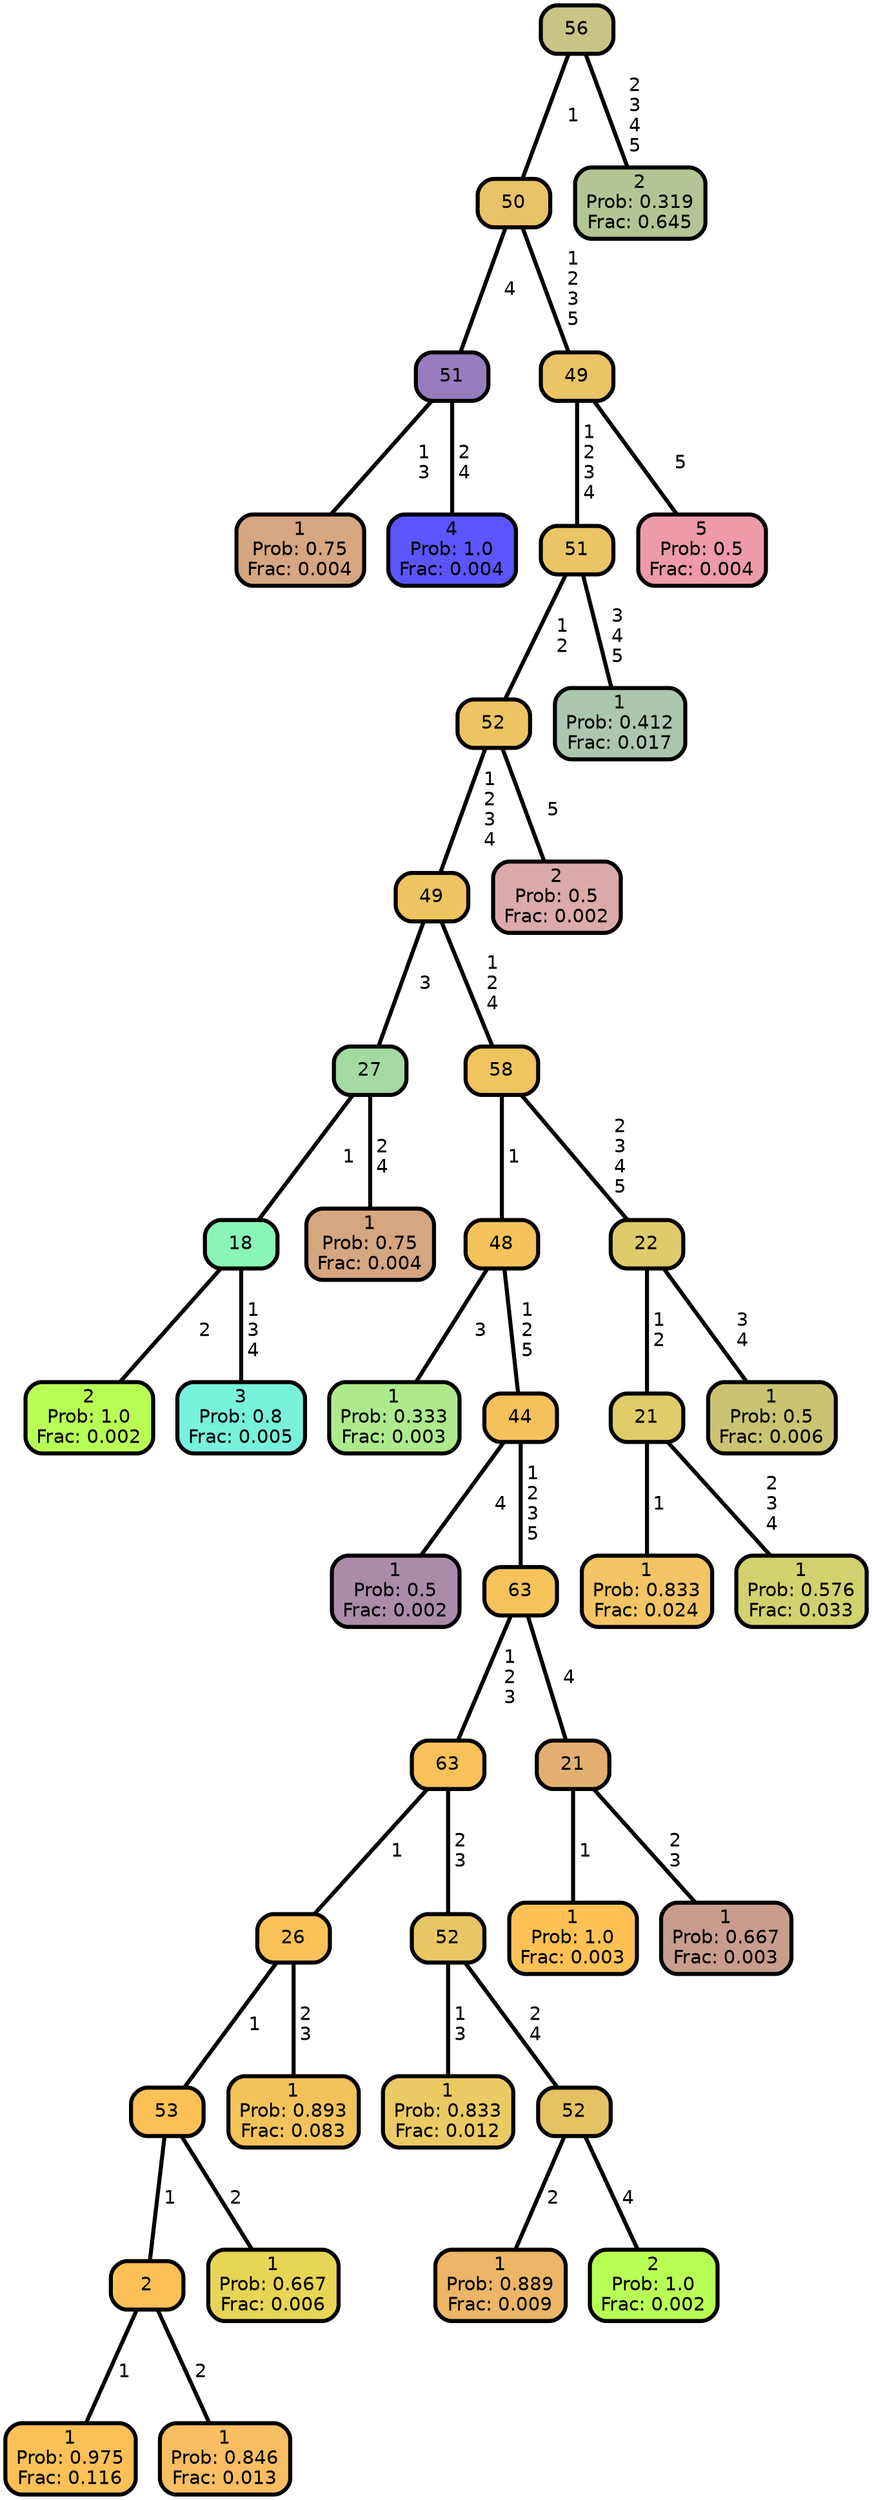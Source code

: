 graph Tree {
node [shape=box, style="filled, rounded",color="black",penwidth="3",fontcolor="black",                 fontname=helvetica] ;
graph [ranksep="0 equally", splines=straight,                 bgcolor=transparent, dpi=200] ;
edge [fontname=helvetica, color=black] ;
0 [label="1
Prob: 0.75
Frac: 0.004", fillcolor="#d5a67f"] ;
1 [label="51", fillcolor="#977dbf"] ;
2 [label="4
Prob: 1.0
Frac: 0.004", fillcolor="#5a55ff"] ;
3 [label="50", fillcolor="#e8c267"] ;
4 [label="2
Prob: 1.0
Frac: 0.002", fillcolor="#b8ff55"] ;
5 [label="18", fillcolor="#89f6b6"] ;
6 [label="3
Prob: 0.8
Frac: 0.005", fillcolor="#77f2dd"] ;
7 [label="27", fillcolor="#a5d9a2"] ;
8 [label="1
Prob: 0.75
Frac: 0.004", fillcolor="#d5a67f"] ;
9 [label="49", fillcolor="#edc460"] ;
10 [label="1
Prob: 0.333
Frac: 0.003", fillcolor="#aeea8d"] ;
11 [label="48", fillcolor="#f4c25b"] ;
12 [label="1
Prob: 0.5
Frac: 0.002", fillcolor="#ac8baa"] ;
13 [label="44", fillcolor="#f5c15b"] ;
14 [label="1
Prob: 0.975
Frac: 0.116", fillcolor="#fcc156"] ;
15 [label="2", fillcolor="#fcc057"] ;
16 [label="1
Prob: 0.846
Frac: 0.013", fillcolor="#f9bd62"] ;
17 [label="53", fillcolor="#fbc157"] ;
18 [label="1
Prob: 0.667
Frac: 0.006", fillcolor="#e7d555"] ;
19 [label="26", fillcolor="#f8c258"] ;
20 [label="1
Prob: 0.893
Frac: 0.083", fillcolor="#f3c35b"] ;
21 [label="63", fillcolor="#f6c259"] ;
22 [label="1
Prob: 0.833
Frac: 0.012", fillcolor="#eacb63"] ;
23 [label="52", fillcolor="#e7c763"] ;
24 [label="1
Prob: 0.889
Frac: 0.009", fillcolor="#ecb567"] ;
25 [label="52", fillcolor="#e3c264"] ;
26 [label="2
Prob: 1.0
Frac: 0.002", fillcolor="#b8ff55"] ;
27 [label="63", fillcolor="#f6c25a"] ;
28 [label="1
Prob: 1.0
Frac: 0.003", fillcolor="#ffc155"] ;
29 [label="21", fillcolor="#e3af71"] ;
30 [label="1
Prob: 0.667
Frac: 0.003", fillcolor="#c89d8d"] ;
31 [label="58", fillcolor="#f0c45e"] ;
32 [label="1
Prob: 0.833
Frac: 0.024", fillcolor="#f2c463"] ;
33 [label="21", fillcolor="#dfcb69"] ;
34 [label="1
Prob: 0.576
Frac: 0.033", fillcolor="#d2d16e"] ;
35 [label="22", fillcolor="#ddca6a"] ;
36 [label="1
Prob: 0.5
Frac: 0.006", fillcolor="#cbc371"] ;
37 [label="52", fillcolor="#edc461"] ;
38 [label="2
Prob: 0.5
Frac: 0.002", fillcolor="#dbaaaa"] ;
39 [label="51", fillcolor="#eac465"] ;
40 [label="1
Prob: 0.412
Frac: 0.017", fillcolor="#abc7af"] ;
41 [label="49", fillcolor="#eac465"] ;
42 [label="5
Prob: 0.5
Frac: 0.004", fillcolor="#ed9aaa"] ;
43 [label="56", fillcolor="#c7c485"] ;
44 [label="2
Prob: 0.319
Frac: 0.645", fillcolor="#b4c595"] ;
1 -- 0 [label=" 1\n 3",penwidth=3] ;
1 -- 2 [label=" 2\n 4",penwidth=3] ;
3 -- 1 [label=" 4",penwidth=3] ;
3 -- 41 [label=" 1\n 2\n 3\n 5",penwidth=3] ;
5 -- 4 [label=" 2",penwidth=3] ;
5 -- 6 [label=" 1\n 3\n 4",penwidth=3] ;
7 -- 5 [label=" 1",penwidth=3] ;
7 -- 8 [label=" 2\n 4",penwidth=3] ;
9 -- 7 [label=" 3",penwidth=3] ;
9 -- 31 [label=" 1\n 2\n 4",penwidth=3] ;
11 -- 10 [label=" 3",penwidth=3] ;
11 -- 13 [label=" 1\n 2\n 5",penwidth=3] ;
13 -- 12 [label=" 4",penwidth=3] ;
13 -- 27 [label=" 1\n 2\n 3\n 5",penwidth=3] ;
15 -- 14 [label=" 1",penwidth=3] ;
15 -- 16 [label=" 2",penwidth=3] ;
17 -- 15 [label=" 1",penwidth=3] ;
17 -- 18 [label=" 2",penwidth=3] ;
19 -- 17 [label=" 1",penwidth=3] ;
19 -- 20 [label=" 2\n 3",penwidth=3] ;
21 -- 19 [label=" 1",penwidth=3] ;
21 -- 23 [label=" 2\n 3",penwidth=3] ;
23 -- 22 [label=" 1\n 3",penwidth=3] ;
23 -- 25 [label=" 2\n 4",penwidth=3] ;
25 -- 24 [label=" 2",penwidth=3] ;
25 -- 26 [label=" 4",penwidth=3] ;
27 -- 21 [label=" 1\n 2\n 3",penwidth=3] ;
27 -- 29 [label=" 4",penwidth=3] ;
29 -- 28 [label=" 1",penwidth=3] ;
29 -- 30 [label=" 2\n 3",penwidth=3] ;
31 -- 11 [label=" 1",penwidth=3] ;
31 -- 35 [label=" 2\n 3\n 4\n 5",penwidth=3] ;
33 -- 32 [label=" 1",penwidth=3] ;
33 -- 34 [label=" 2\n 3\n 4",penwidth=3] ;
35 -- 33 [label=" 1\n 2",penwidth=3] ;
35 -- 36 [label=" 3\n 4",penwidth=3] ;
37 -- 9 [label=" 1\n 2\n 3\n 4",penwidth=3] ;
37 -- 38 [label=" 5",penwidth=3] ;
39 -- 37 [label=" 1\n 2",penwidth=3] ;
39 -- 40 [label=" 3\n 4\n 5",penwidth=3] ;
41 -- 39 [label=" 1\n 2\n 3\n 4",penwidth=3] ;
41 -- 42 [label=" 5",penwidth=3] ;
43 -- 3 [label=" 1",penwidth=3] ;
43 -- 44 [label=" 2\n 3\n 4\n 5",penwidth=3] ;
{rank = same;}}